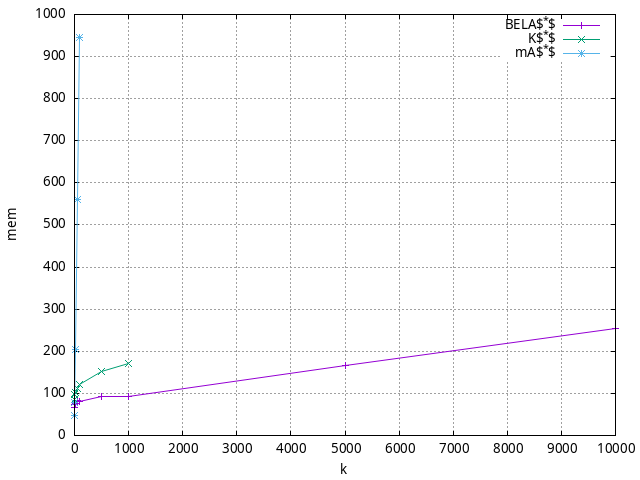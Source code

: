 #!/usr/bin/gnuplot
# -*- coding: utf-8 -*-
#
# results/maps/octile/25/random512-25.heuristic.octile.mem.gnuplot
#
# Started on 04/02/2024 19:56:51
# Author: Carlos Linares López
set grid
set xlabel "k"
set ylabel "mem"

set terminal png enhanced font "Ariel,10"
set output 'random512-25.heuristic.octile.mem.png'

plot "-" title "BELA$^*$"      with linesp, "-" title "K$^*$"      with linesp, "-" title "mA$^*$"      with linesp

	1 66.14
	5 73.0
	10 77.0
	50 82.14
	100 81.79
	500 92.14
	1000 91.71
	5000 165.58
	10000 254.65
end
	1 85.74
	5 96.71
	10 101.71
	50 111.84
	100 119.97
	500 151.55
	1000 171.09
end
	1 47.06
	5 78.77
	10 204.34
	50 559.76
	100 944.46
end
